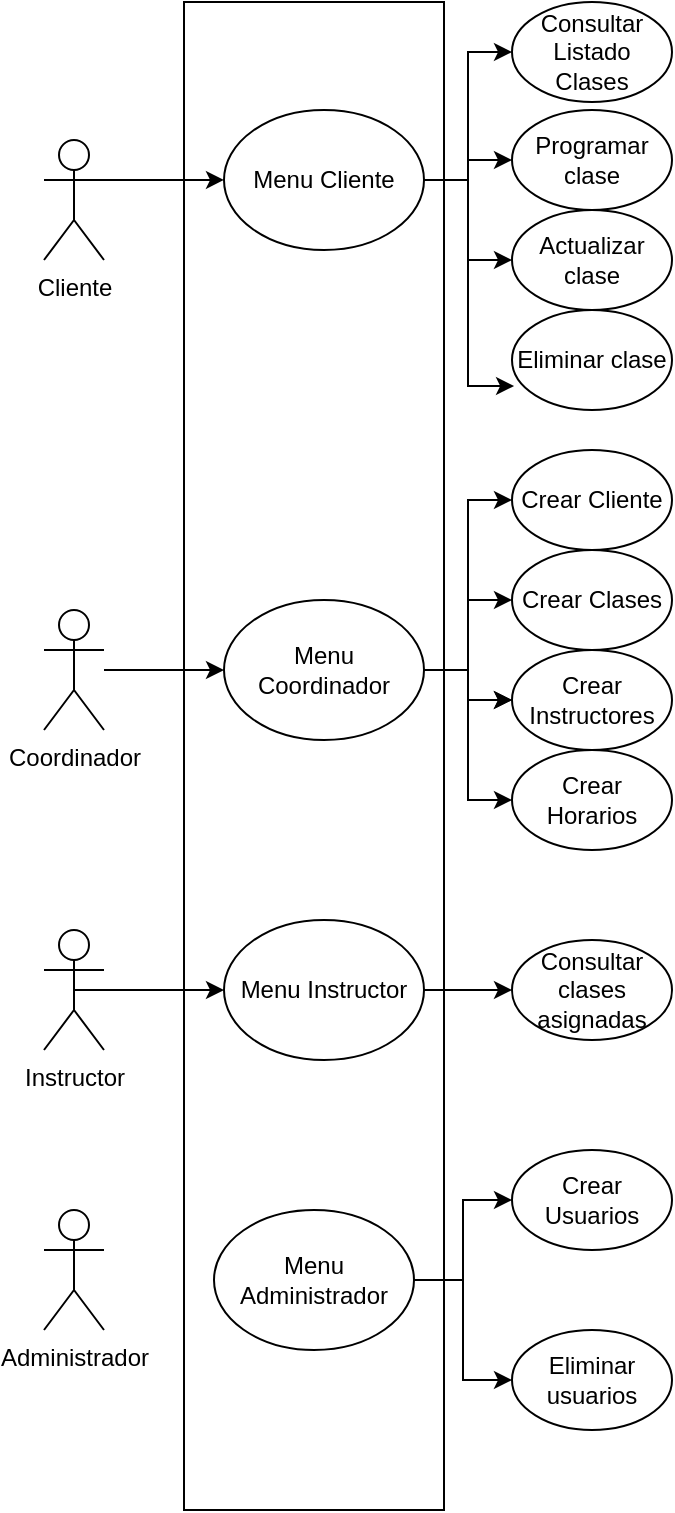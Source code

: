 <mxfile version="15.2.9" type="github">
  <diagram id="orbvW4icIresRJUPt5oi" name="Page-1">
    <mxGraphModel dx="526" dy="1619" grid="1" gridSize="10" guides="1" tooltips="1" connect="1" arrows="1" fold="1" page="1" pageScale="1" pageWidth="827" pageHeight="1169" math="0" shadow="0">
      <root>
        <mxCell id="0" />
        <mxCell id="1" parent="0" />
        <mxCell id="mcoX3NbD7hPJk5WacRjC-4" value="" style="rounded=0;whiteSpace=wrap;html=1;" parent="1" vertex="1">
          <mxGeometry x="170" y="-904" width="130" height="754" as="geometry" />
        </mxCell>
        <mxCell id="mcoX3NbD7hPJk5WacRjC-15" style="edgeStyle=orthogonalEdgeStyle;rounded=0;orthogonalLoop=1;jettySize=auto;html=1;exitX=1;exitY=0.333;exitDx=0;exitDy=0;exitPerimeter=0;" parent="1" source="mcoX3NbD7hPJk5WacRjC-5" target="mcoX3NbD7hPJk5WacRjC-11" edge="1">
          <mxGeometry relative="1" as="geometry" />
        </mxCell>
        <mxCell id="mcoX3NbD7hPJk5WacRjC-5" value="Cliente" style="shape=umlActor;verticalLabelPosition=bottom;verticalAlign=top;html=1;outlineConnect=0;" parent="1" vertex="1">
          <mxGeometry x="100" y="-835" width="30" height="60" as="geometry" />
        </mxCell>
        <mxCell id="mcoX3NbD7hPJk5WacRjC-38" style="edgeStyle=orthogonalEdgeStyle;rounded=0;orthogonalLoop=1;jettySize=auto;html=1;exitX=0.5;exitY=0.5;exitDx=0;exitDy=0;exitPerimeter=0;" parent="1" source="mcoX3NbD7hPJk5WacRjC-6" target="mcoX3NbD7hPJk5WacRjC-12" edge="1">
          <mxGeometry relative="1" as="geometry">
            <mxPoint x="130" y="-370" as="targetPoint" />
          </mxGeometry>
        </mxCell>
        <mxCell id="mcoX3NbD7hPJk5WacRjC-6" value="Instructor" style="shape=umlActor;verticalLabelPosition=bottom;verticalAlign=top;html=1;outlineConnect=0;" parent="1" vertex="1">
          <mxGeometry x="100" y="-440" width="30" height="60" as="geometry" />
        </mxCell>
        <mxCell id="mcoX3NbD7hPJk5WacRjC-31" style="edgeStyle=orthogonalEdgeStyle;rounded=0;orthogonalLoop=1;jettySize=auto;html=1;" parent="1" source="mcoX3NbD7hPJk5WacRjC-10" target="mcoX3NbD7hPJk5WacRjC-13" edge="1">
          <mxGeometry relative="1" as="geometry" />
        </mxCell>
        <mxCell id="mcoX3NbD7hPJk5WacRjC-10" value="Coordinador" style="shape=umlActor;verticalLabelPosition=bottom;verticalAlign=top;html=1;outlineConnect=0;" parent="1" vertex="1">
          <mxGeometry x="100" y="-600" width="30" height="60" as="geometry" />
        </mxCell>
        <mxCell id="mcoX3NbD7hPJk5WacRjC-20" style="edgeStyle=orthogonalEdgeStyle;rounded=0;orthogonalLoop=1;jettySize=auto;html=1;entryX=0;entryY=0.5;entryDx=0;entryDy=0;" parent="1" source="mcoX3NbD7hPJk5WacRjC-11" target="mcoX3NbD7hPJk5WacRjC-16" edge="1">
          <mxGeometry relative="1" as="geometry" />
        </mxCell>
        <mxCell id="mcoX3NbD7hPJk5WacRjC-21" style="edgeStyle=orthogonalEdgeStyle;rounded=0;orthogonalLoop=1;jettySize=auto;html=1;" parent="1" source="mcoX3NbD7hPJk5WacRjC-11" target="mcoX3NbD7hPJk5WacRjC-17" edge="1">
          <mxGeometry relative="1" as="geometry" />
        </mxCell>
        <mxCell id="mcoX3NbD7hPJk5WacRjC-22" style="edgeStyle=orthogonalEdgeStyle;rounded=0;orthogonalLoop=1;jettySize=auto;html=1;" parent="1" source="mcoX3NbD7hPJk5WacRjC-11" target="mcoX3NbD7hPJk5WacRjC-18" edge="1">
          <mxGeometry relative="1" as="geometry" />
        </mxCell>
        <mxCell id="mcoX3NbD7hPJk5WacRjC-23" style="edgeStyle=orthogonalEdgeStyle;rounded=0;orthogonalLoop=1;jettySize=auto;html=1;entryX=0.013;entryY=0.76;entryDx=0;entryDy=0;entryPerimeter=0;" parent="1" source="mcoX3NbD7hPJk5WacRjC-11" target="mcoX3NbD7hPJk5WacRjC-19" edge="1">
          <mxGeometry relative="1" as="geometry" />
        </mxCell>
        <mxCell id="mcoX3NbD7hPJk5WacRjC-11" value="Menu Cliente" style="ellipse;whiteSpace=wrap;html=1;" parent="1" vertex="1">
          <mxGeometry x="190" y="-850" width="100" height="70" as="geometry" />
        </mxCell>
        <mxCell id="uYmpgBWCDoZYOr3c5FkM-2" style="edgeStyle=orthogonalEdgeStyle;rounded=0;orthogonalLoop=1;jettySize=auto;html=1;entryX=0;entryY=0.5;entryDx=0;entryDy=0;" edge="1" parent="1" source="mcoX3NbD7hPJk5WacRjC-12" target="uYmpgBWCDoZYOr3c5FkM-1">
          <mxGeometry relative="1" as="geometry" />
        </mxCell>
        <mxCell id="mcoX3NbD7hPJk5WacRjC-12" value="Menu Instructor" style="ellipse;whiteSpace=wrap;html=1;" parent="1" vertex="1">
          <mxGeometry x="190" y="-445" width="100" height="70" as="geometry" />
        </mxCell>
        <mxCell id="mcoX3NbD7hPJk5WacRjC-33" style="edgeStyle=orthogonalEdgeStyle;rounded=0;orthogonalLoop=1;jettySize=auto;html=1;entryX=0;entryY=0.5;entryDx=0;entryDy=0;" parent="1" source="mcoX3NbD7hPJk5WacRjC-13" target="mcoX3NbD7hPJk5WacRjC-25" edge="1">
          <mxGeometry relative="1" as="geometry" />
        </mxCell>
        <mxCell id="mcoX3NbD7hPJk5WacRjC-34" style="edgeStyle=orthogonalEdgeStyle;rounded=0;orthogonalLoop=1;jettySize=auto;html=1;entryX=0;entryY=0.5;entryDx=0;entryDy=0;" parent="1" source="mcoX3NbD7hPJk5WacRjC-13" target="mcoX3NbD7hPJk5WacRjC-26" edge="1">
          <mxGeometry relative="1" as="geometry" />
        </mxCell>
        <mxCell id="mcoX3NbD7hPJk5WacRjC-35" style="edgeStyle=orthogonalEdgeStyle;rounded=0;orthogonalLoop=1;jettySize=auto;html=1;entryX=0;entryY=0.5;entryDx=0;entryDy=0;" parent="1" source="mcoX3NbD7hPJk5WacRjC-13" target="mcoX3NbD7hPJk5WacRjC-27" edge="1">
          <mxGeometry relative="1" as="geometry" />
        </mxCell>
        <mxCell id="mcoX3NbD7hPJk5WacRjC-36" value="" style="edgeStyle=orthogonalEdgeStyle;rounded=0;orthogonalLoop=1;jettySize=auto;html=1;" parent="1" source="mcoX3NbD7hPJk5WacRjC-13" target="mcoX3NbD7hPJk5WacRjC-26" edge="1">
          <mxGeometry relative="1" as="geometry" />
        </mxCell>
        <mxCell id="mcoX3NbD7hPJk5WacRjC-37" style="edgeStyle=orthogonalEdgeStyle;rounded=0;orthogonalLoop=1;jettySize=auto;html=1;entryX=0;entryY=0.5;entryDx=0;entryDy=0;" parent="1" source="mcoX3NbD7hPJk5WacRjC-13" target="mcoX3NbD7hPJk5WacRjC-24" edge="1">
          <mxGeometry relative="1" as="geometry" />
        </mxCell>
        <mxCell id="mcoX3NbD7hPJk5WacRjC-13" value="Menu Coordinador" style="ellipse;whiteSpace=wrap;html=1;" parent="1" vertex="1">
          <mxGeometry x="190" y="-605" width="100" height="70" as="geometry" />
        </mxCell>
        <mxCell id="mcoX3NbD7hPJk5WacRjC-16" value="Consultar Listado Clases" style="ellipse;whiteSpace=wrap;html=1;" parent="1" vertex="1">
          <mxGeometry x="334" y="-904" width="80" height="50" as="geometry" />
        </mxCell>
        <mxCell id="mcoX3NbD7hPJk5WacRjC-17" value="Programar clase" style="ellipse;whiteSpace=wrap;html=1;" parent="1" vertex="1">
          <mxGeometry x="334" y="-850" width="80" height="50" as="geometry" />
        </mxCell>
        <mxCell id="mcoX3NbD7hPJk5WacRjC-18" value="Actualizar clase" style="ellipse;whiteSpace=wrap;html=1;" parent="1" vertex="1">
          <mxGeometry x="334" y="-800" width="80" height="50" as="geometry" />
        </mxCell>
        <mxCell id="mcoX3NbD7hPJk5WacRjC-19" value="Eliminar clase" style="ellipse;whiteSpace=wrap;html=1;" parent="1" vertex="1">
          <mxGeometry x="334" y="-750" width="80" height="50" as="geometry" />
        </mxCell>
        <mxCell id="mcoX3NbD7hPJk5WacRjC-24" value="Crear Cliente" style="ellipse;whiteSpace=wrap;html=1;" parent="1" vertex="1">
          <mxGeometry x="334" y="-680" width="80" height="50" as="geometry" />
        </mxCell>
        <mxCell id="mcoX3NbD7hPJk5WacRjC-25" value="Crear Clases" style="ellipse;whiteSpace=wrap;html=1;" parent="1" vertex="1">
          <mxGeometry x="334" y="-630" width="80" height="50" as="geometry" />
        </mxCell>
        <mxCell id="mcoX3NbD7hPJk5WacRjC-26" value="Crear Instructores" style="ellipse;whiteSpace=wrap;html=1;" parent="1" vertex="1">
          <mxGeometry x="334" y="-580" width="80" height="50" as="geometry" />
        </mxCell>
        <mxCell id="mcoX3NbD7hPJk5WacRjC-27" value="Crear Horarios" style="ellipse;whiteSpace=wrap;html=1;" parent="1" vertex="1">
          <mxGeometry x="334" y="-530" width="80" height="50" as="geometry" />
        </mxCell>
        <mxCell id="uYmpgBWCDoZYOr3c5FkM-1" value="Consultar clases asignadas" style="ellipse;whiteSpace=wrap;html=1;" vertex="1" parent="1">
          <mxGeometry x="334" y="-435" width="80" height="50" as="geometry" />
        </mxCell>
        <mxCell id="uYmpgBWCDoZYOr3c5FkM-4" value="Administrador" style="shape=umlActor;verticalLabelPosition=bottom;verticalAlign=top;html=1;outlineConnect=0;" vertex="1" parent="1">
          <mxGeometry x="100" y="-300" width="30" height="60" as="geometry" />
        </mxCell>
        <mxCell id="uYmpgBWCDoZYOr3c5FkM-8" style="edgeStyle=orthogonalEdgeStyle;rounded=0;orthogonalLoop=1;jettySize=auto;html=1;entryX=0;entryY=0.5;entryDx=0;entryDy=0;" edge="1" parent="1" source="uYmpgBWCDoZYOr3c5FkM-5" target="uYmpgBWCDoZYOr3c5FkM-6">
          <mxGeometry relative="1" as="geometry" />
        </mxCell>
        <mxCell id="uYmpgBWCDoZYOr3c5FkM-9" style="edgeStyle=orthogonalEdgeStyle;rounded=0;orthogonalLoop=1;jettySize=auto;html=1;" edge="1" parent="1" source="uYmpgBWCDoZYOr3c5FkM-5" target="uYmpgBWCDoZYOr3c5FkM-7">
          <mxGeometry relative="1" as="geometry" />
        </mxCell>
        <mxCell id="uYmpgBWCDoZYOr3c5FkM-5" value="Menu Administrador" style="ellipse;whiteSpace=wrap;html=1;" vertex="1" parent="1">
          <mxGeometry x="185" y="-300" width="100" height="70" as="geometry" />
        </mxCell>
        <mxCell id="uYmpgBWCDoZYOr3c5FkM-6" value="Crear Usuarios" style="ellipse;whiteSpace=wrap;html=1;" vertex="1" parent="1">
          <mxGeometry x="334" y="-330" width="80" height="50" as="geometry" />
        </mxCell>
        <mxCell id="uYmpgBWCDoZYOr3c5FkM-7" value="Eliminar usuarios" style="ellipse;whiteSpace=wrap;html=1;" vertex="1" parent="1">
          <mxGeometry x="334" y="-240" width="80" height="50" as="geometry" />
        </mxCell>
      </root>
    </mxGraphModel>
  </diagram>
</mxfile>
